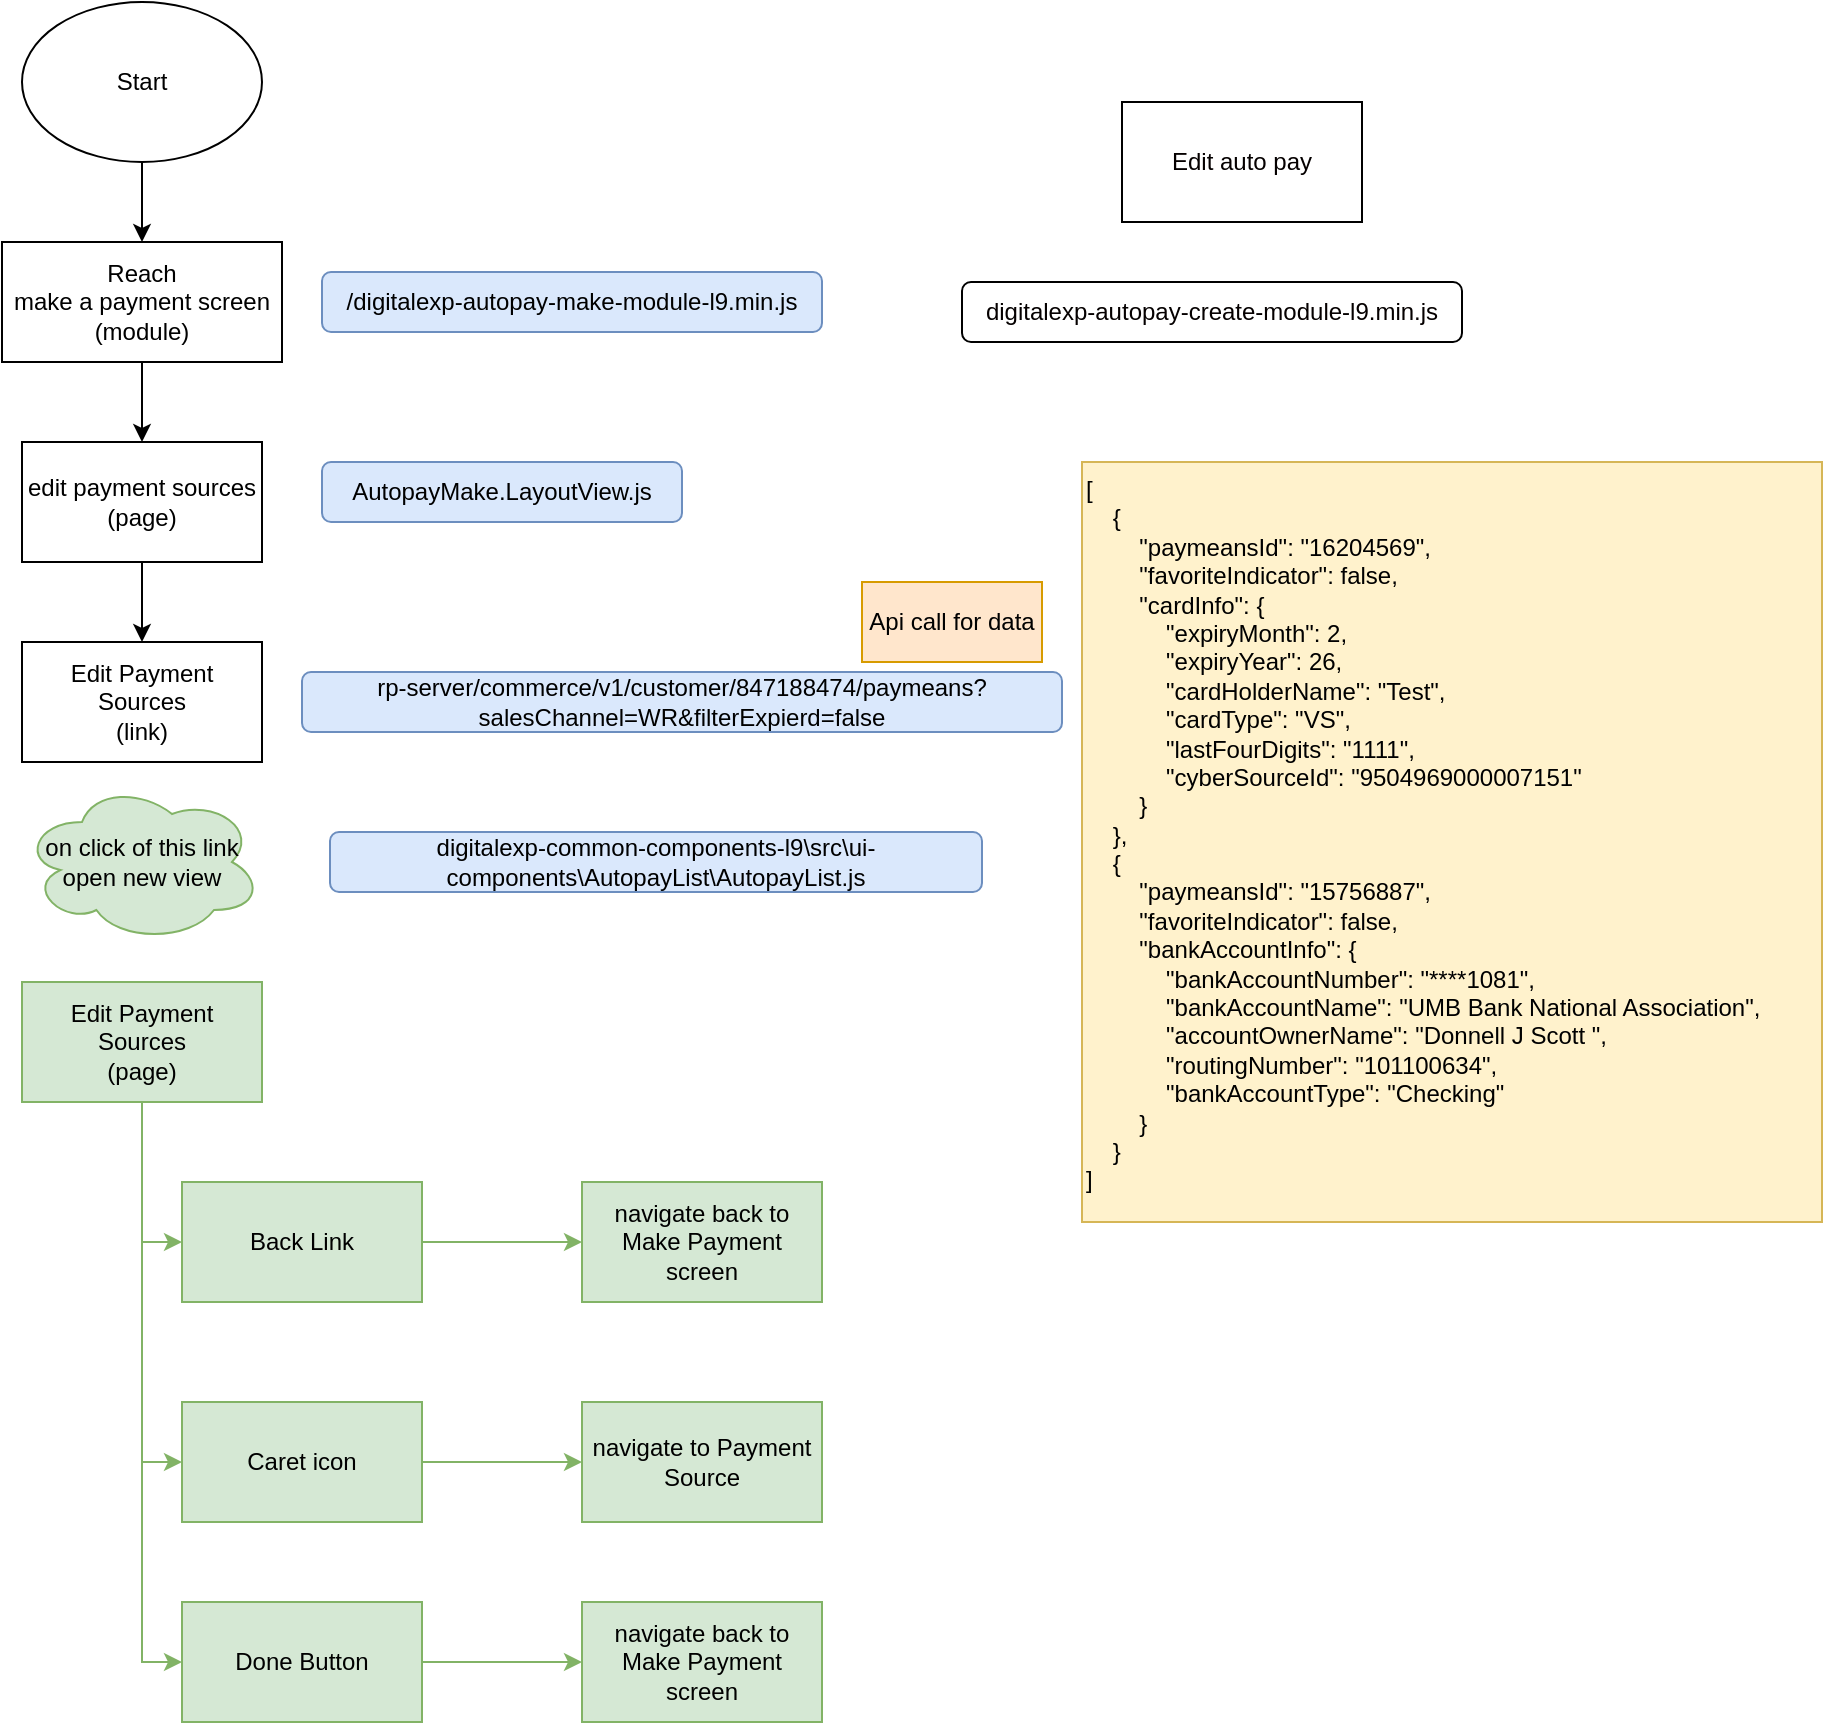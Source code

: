 <mxfile version="20.8.16" type="github">
  <diagram id="C5RBs43oDa-KdzZeNtuy" name="Page-1">
    <mxGraphModel dx="1434" dy="796" grid="1" gridSize="10" guides="1" tooltips="1" connect="1" arrows="1" fold="1" page="1" pageScale="1" pageWidth="827" pageHeight="1169" math="0" shadow="0">
      <root>
        <mxCell id="WIyWlLk6GJQsqaUBKTNV-0" />
        <mxCell id="WIyWlLk6GJQsqaUBKTNV-1" parent="WIyWlLk6GJQsqaUBKTNV-0" />
        <mxCell id="j67WnfkW41FYY-DcMpxh-2" value="" style="edgeStyle=orthogonalEdgeStyle;rounded=0;orthogonalLoop=1;jettySize=auto;html=1;" edge="1" parent="WIyWlLk6GJQsqaUBKTNV-1" source="j67WnfkW41FYY-DcMpxh-0" target="j67WnfkW41FYY-DcMpxh-1">
          <mxGeometry relative="1" as="geometry" />
        </mxCell>
        <mxCell id="j67WnfkW41FYY-DcMpxh-0" value="Start" style="ellipse;whiteSpace=wrap;html=1;" vertex="1" parent="WIyWlLk6GJQsqaUBKTNV-1">
          <mxGeometry x="70" y="30" width="120" height="80" as="geometry" />
        </mxCell>
        <mxCell id="j67WnfkW41FYY-DcMpxh-4" value="" style="edgeStyle=orthogonalEdgeStyle;rounded=0;orthogonalLoop=1;jettySize=auto;html=1;" edge="1" parent="WIyWlLk6GJQsqaUBKTNV-1" source="j67WnfkW41FYY-DcMpxh-1" target="j67WnfkW41FYY-DcMpxh-3">
          <mxGeometry relative="1" as="geometry" />
        </mxCell>
        <mxCell id="j67WnfkW41FYY-DcMpxh-1" value="Reach &lt;br&gt;make a payment screen&lt;br&gt;(module)" style="rounded=0;whiteSpace=wrap;html=1;" vertex="1" parent="WIyWlLk6GJQsqaUBKTNV-1">
          <mxGeometry x="60" y="150" width="140" height="60" as="geometry" />
        </mxCell>
        <mxCell id="j67WnfkW41FYY-DcMpxh-6" value="" style="edgeStyle=orthogonalEdgeStyle;rounded=0;orthogonalLoop=1;jettySize=auto;html=1;" edge="1" parent="WIyWlLk6GJQsqaUBKTNV-1" source="j67WnfkW41FYY-DcMpxh-3" target="j67WnfkW41FYY-DcMpxh-5">
          <mxGeometry relative="1" as="geometry" />
        </mxCell>
        <mxCell id="j67WnfkW41FYY-DcMpxh-3" value="edit payment sources&lt;br&gt;(page)" style="whiteSpace=wrap;html=1;rounded=0;" vertex="1" parent="WIyWlLk6GJQsqaUBKTNV-1">
          <mxGeometry x="70" y="250" width="120" height="60" as="geometry" />
        </mxCell>
        <mxCell id="j67WnfkW41FYY-DcMpxh-5" value="Edit Payment Sources&lt;br&gt;(link)" style="whiteSpace=wrap;html=1;rounded=0;" vertex="1" parent="WIyWlLk6GJQsqaUBKTNV-1">
          <mxGeometry x="70" y="350" width="120" height="60" as="geometry" />
        </mxCell>
        <mxCell id="j67WnfkW41FYY-DcMpxh-11" value="/digitalexp-autopay-make-module-l9.min.js" style="rounded=1;whiteSpace=wrap;html=1;labelBackgroundColor=none;fillColor=#dae8fc;strokeColor=#6c8ebf;" vertex="1" parent="WIyWlLk6GJQsqaUBKTNV-1">
          <mxGeometry x="220" y="165" width="250" height="30" as="geometry" />
        </mxCell>
        <mxCell id="j67WnfkW41FYY-DcMpxh-12" value="AutopayMake.LayoutView.js" style="rounded=1;whiteSpace=wrap;html=1;labelBackgroundColor=none;fillColor=#dae8fc;strokeColor=#6c8ebf;" vertex="1" parent="WIyWlLk6GJQsqaUBKTNV-1">
          <mxGeometry x="220" y="260" width="180" height="30" as="geometry" />
        </mxCell>
        <mxCell id="j67WnfkW41FYY-DcMpxh-13" value="digitalexp-autopay-create-module-l9.min.js" style="rounded=1;whiteSpace=wrap;html=1;labelBackgroundColor=none;fontColor=#050000;" vertex="1" parent="WIyWlLk6GJQsqaUBKTNV-1">
          <mxGeometry x="540" y="170" width="250" height="30" as="geometry" />
        </mxCell>
        <mxCell id="j67WnfkW41FYY-DcMpxh-14" value="Edit auto pay" style="whiteSpace=wrap;html=1;rounded=0;labelBackgroundColor=none;fontColor=#050000;" vertex="1" parent="WIyWlLk6GJQsqaUBKTNV-1">
          <mxGeometry x="620" y="80" width="120" height="60" as="geometry" />
        </mxCell>
        <mxCell id="j67WnfkW41FYY-DcMpxh-16" value="rp-server/commerce/v1/customer/847188474/paymeans?salesChannel=WR&amp;amp;filterExpierd=false" style="rounded=1;whiteSpace=wrap;html=1;labelBackgroundColor=none;fillColor=#dae8fc;strokeColor=#6c8ebf;" vertex="1" parent="WIyWlLk6GJQsqaUBKTNV-1">
          <mxGeometry x="210" y="365" width="380" height="30" as="geometry" />
        </mxCell>
        <mxCell id="j67WnfkW41FYY-DcMpxh-17" value="Api call for data" style="rounded=0;whiteSpace=wrap;html=1;labelBackgroundColor=none;fillColor=#ffe6cc;strokeColor=#d79b00;" vertex="1" parent="WIyWlLk6GJQsqaUBKTNV-1">
          <mxGeometry x="490" y="320" width="90" height="40" as="geometry" />
        </mxCell>
        <mxCell id="j67WnfkW41FYY-DcMpxh-18" value="on click of this link open new view" style="ellipse;shape=cloud;whiteSpace=wrap;html=1;rounded=0;labelBackgroundColor=none;fillColor=#d5e8d4;strokeColor=#82b366;" vertex="1" parent="WIyWlLk6GJQsqaUBKTNV-1">
          <mxGeometry x="70" y="420" width="120" height="80" as="geometry" />
        </mxCell>
        <mxCell id="j67WnfkW41FYY-DcMpxh-27" style="edgeStyle=orthogonalEdgeStyle;rounded=0;orthogonalLoop=1;jettySize=auto;html=1;fontColor=#050000;fillColor=#d5e8d4;strokeColor=#82b366;" edge="1" parent="WIyWlLk6GJQsqaUBKTNV-1" source="j67WnfkW41FYY-DcMpxh-19" target="j67WnfkW41FYY-DcMpxh-26">
          <mxGeometry relative="1" as="geometry">
            <Array as="points">
              <mxPoint x="130" y="860" />
            </Array>
          </mxGeometry>
        </mxCell>
        <mxCell id="j67WnfkW41FYY-DcMpxh-28" style="edgeStyle=orthogonalEdgeStyle;rounded=0;orthogonalLoop=1;jettySize=auto;html=1;entryX=0;entryY=0.5;entryDx=0;entryDy=0;fontColor=#050000;fillColor=#d5e8d4;strokeColor=#82b366;" edge="1" parent="WIyWlLk6GJQsqaUBKTNV-1" source="j67WnfkW41FYY-DcMpxh-19" target="j67WnfkW41FYY-DcMpxh-23">
          <mxGeometry relative="1" as="geometry" />
        </mxCell>
        <mxCell id="j67WnfkW41FYY-DcMpxh-29" style="edgeStyle=orthogonalEdgeStyle;rounded=0;orthogonalLoop=1;jettySize=auto;html=1;entryX=0;entryY=0.5;entryDx=0;entryDy=0;fontColor=#050000;fillColor=#d5e8d4;strokeColor=#82b366;" edge="1" parent="WIyWlLk6GJQsqaUBKTNV-1" source="j67WnfkW41FYY-DcMpxh-19" target="j67WnfkW41FYY-DcMpxh-25">
          <mxGeometry relative="1" as="geometry" />
        </mxCell>
        <mxCell id="j67WnfkW41FYY-DcMpxh-19" value="Edit Payment Sources&lt;br&gt;(page)" style="whiteSpace=wrap;html=1;rounded=0;fillColor=#d5e8d4;strokeColor=#82b366;" vertex="1" parent="WIyWlLk6GJQsqaUBKTNV-1">
          <mxGeometry x="70" y="520" width="120" height="60" as="geometry" />
        </mxCell>
        <mxCell id="j67WnfkW41FYY-DcMpxh-20" value="[&#xa;    {&#xa;        &quot;paymeansId&quot;: &quot;16204569&quot;,&#xa;        &quot;favoriteIndicator&quot;: false,&#xa;        &quot;cardInfo&quot;: {&#xa;            &quot;expiryMonth&quot;: 2,&#xa;            &quot;expiryYear&quot;: 26,&#xa;            &quot;cardHolderName&quot;: &quot;Test&quot;,&#xa;            &quot;cardType&quot;: &quot;VS&quot;,&#xa;            &quot;lastFourDigits&quot;: &quot;1111&quot;,&#xa;            &quot;cyberSourceId&quot;: &quot;9504969000007151&quot;&#xa;        }&#xa;    },&#xa;    {&#xa;        &quot;paymeansId&quot;: &quot;15756887&quot;,&#xa;        &quot;favoriteIndicator&quot;: false,&#xa;        &quot;bankAccountInfo&quot;: {&#xa;            &quot;bankAccountNumber&quot;: &quot;****1081&quot;,&#xa;            &quot;bankAccountName&quot;: &quot;UMB Bank National Association&quot;,&#xa;            &quot;accountOwnerName&quot;: &quot;Donnell J Scott &quot;,&#xa;            &quot;routingNumber&quot;: &quot;101100634&quot;,&#xa;            &quot;bankAccountType&quot;: &quot;Checking&quot;&#xa;        }&#xa;    }&#xa;]" style="text;whiteSpace=wrap;html=1;fillColor=#fff2cc;strokeColor=#d6b656;" vertex="1" parent="WIyWlLk6GJQsqaUBKTNV-1">
          <mxGeometry x="600" y="260" width="370" height="380" as="geometry" />
        </mxCell>
        <mxCell id="j67WnfkW41FYY-DcMpxh-22" value="digitalexp-common-components-l9\src\ui-components\AutopayList\AutopayList.js" style="rounded=1;whiteSpace=wrap;html=1;labelBackgroundColor=none;fillColor=#dae8fc;strokeColor=#6c8ebf;" vertex="1" parent="WIyWlLk6GJQsqaUBKTNV-1">
          <mxGeometry x="224" y="445" width="326" height="30" as="geometry" />
        </mxCell>
        <mxCell id="j67WnfkW41FYY-DcMpxh-31" value="" style="edgeStyle=orthogonalEdgeStyle;rounded=0;orthogonalLoop=1;jettySize=auto;html=1;fontColor=#050000;fillColor=#d5e8d4;strokeColor=#82b366;" edge="1" parent="WIyWlLk6GJQsqaUBKTNV-1" source="j67WnfkW41FYY-DcMpxh-23" target="j67WnfkW41FYY-DcMpxh-30">
          <mxGeometry relative="1" as="geometry" />
        </mxCell>
        <mxCell id="j67WnfkW41FYY-DcMpxh-23" value="Back Link" style="whiteSpace=wrap;html=1;rounded=0;fillColor=#d5e8d4;strokeColor=#82b366;" vertex="1" parent="WIyWlLk6GJQsqaUBKTNV-1">
          <mxGeometry x="150" y="620" width="120" height="60" as="geometry" />
        </mxCell>
        <mxCell id="j67WnfkW41FYY-DcMpxh-33" value="" style="edgeStyle=orthogonalEdgeStyle;rounded=0;orthogonalLoop=1;jettySize=auto;html=1;fontColor=#050000;fillColor=#d5e8d4;strokeColor=#82b366;" edge="1" parent="WIyWlLk6GJQsqaUBKTNV-1" source="j67WnfkW41FYY-DcMpxh-25" target="j67WnfkW41FYY-DcMpxh-32">
          <mxGeometry relative="1" as="geometry" />
        </mxCell>
        <mxCell id="j67WnfkW41FYY-DcMpxh-25" value="Caret icon" style="whiteSpace=wrap;html=1;rounded=0;fillColor=#d5e8d4;strokeColor=#82b366;" vertex="1" parent="WIyWlLk6GJQsqaUBKTNV-1">
          <mxGeometry x="150" y="730" width="120" height="60" as="geometry" />
        </mxCell>
        <mxCell id="j67WnfkW41FYY-DcMpxh-35" value="" style="edgeStyle=orthogonalEdgeStyle;rounded=0;orthogonalLoop=1;jettySize=auto;html=1;fontColor=#050000;fillColor=#d5e8d4;strokeColor=#82b366;" edge="1" parent="WIyWlLk6GJQsqaUBKTNV-1" source="j67WnfkW41FYY-DcMpxh-26" target="j67WnfkW41FYY-DcMpxh-34">
          <mxGeometry relative="1" as="geometry" />
        </mxCell>
        <mxCell id="j67WnfkW41FYY-DcMpxh-26" value="Done Button" style="whiteSpace=wrap;html=1;rounded=0;fillColor=#d5e8d4;strokeColor=#82b366;" vertex="1" parent="WIyWlLk6GJQsqaUBKTNV-1">
          <mxGeometry x="150" y="830" width="120" height="60" as="geometry" />
        </mxCell>
        <mxCell id="j67WnfkW41FYY-DcMpxh-30" value="navigate back to Make Payment screen" style="whiteSpace=wrap;html=1;rounded=0;fillColor=#d5e8d4;strokeColor=#82b366;" vertex="1" parent="WIyWlLk6GJQsqaUBKTNV-1">
          <mxGeometry x="350" y="620" width="120" height="60" as="geometry" />
        </mxCell>
        <mxCell id="j67WnfkW41FYY-DcMpxh-32" value="navigate to Payment Source" style="whiteSpace=wrap;html=1;rounded=0;fillColor=#d5e8d4;strokeColor=#82b366;" vertex="1" parent="WIyWlLk6GJQsqaUBKTNV-1">
          <mxGeometry x="350" y="730" width="120" height="60" as="geometry" />
        </mxCell>
        <mxCell id="j67WnfkW41FYY-DcMpxh-34" value="navigate back to Make Payment screen" style="whiteSpace=wrap;html=1;rounded=0;fillColor=#d5e8d4;strokeColor=#82b366;" vertex="1" parent="WIyWlLk6GJQsqaUBKTNV-1">
          <mxGeometry x="350" y="830" width="120" height="60" as="geometry" />
        </mxCell>
      </root>
    </mxGraphModel>
  </diagram>
</mxfile>
